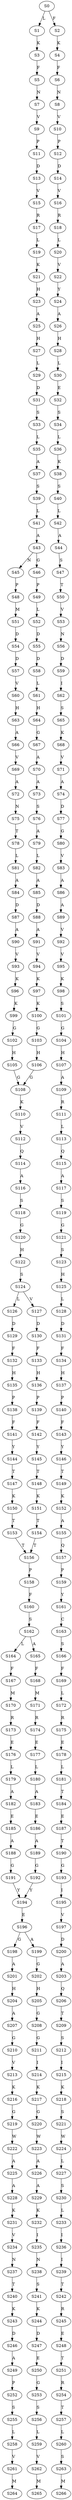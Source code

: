 strict digraph  {
	S0 -> S1 [ label = L ];
	S0 -> S2 [ label = F ];
	S1 -> S3 [ label = K ];
	S2 -> S4 [ label = K ];
	S3 -> S5 [ label = F ];
	S4 -> S6 [ label = F ];
	S5 -> S7 [ label = N ];
	S6 -> S8 [ label = N ];
	S7 -> S9 [ label = V ];
	S8 -> S10 [ label = V ];
	S9 -> S11 [ label = P ];
	S10 -> S12 [ label = P ];
	S11 -> S13 [ label = D ];
	S12 -> S14 [ label = D ];
	S13 -> S15 [ label = V ];
	S14 -> S16 [ label = V ];
	S15 -> S17 [ label = R ];
	S16 -> S18 [ label = R ];
	S17 -> S19 [ label = L ];
	S18 -> S20 [ label = L ];
	S19 -> S21 [ label = K ];
	S20 -> S22 [ label = V ];
	S21 -> S23 [ label = H ];
	S22 -> S24 [ label = Y ];
	S23 -> S25 [ label = A ];
	S24 -> S26 [ label = A ];
	S25 -> S27 [ label = H ];
	S26 -> S28 [ label = H ];
	S27 -> S29 [ label = L ];
	S28 -> S30 [ label = L ];
	S29 -> S31 [ label = D ];
	S30 -> S32 [ label = E ];
	S31 -> S33 [ label = S ];
	S32 -> S34 [ label = S ];
	S33 -> S35 [ label = L ];
	S34 -> S36 [ label = L ];
	S35 -> S37 [ label = A ];
	S36 -> S38 [ label = K ];
	S37 -> S39 [ label = S ];
	S38 -> S40 [ label = S ];
	S39 -> S41 [ label = L ];
	S40 -> S42 [ label = L ];
	S41 -> S43 [ label = A ];
	S42 -> S44 [ label = A ];
	S43 -> S45 [ label = N ];
	S43 -> S46 [ label = G ];
	S44 -> S47 [ label = S ];
	S45 -> S48 [ label = P ];
	S46 -> S49 [ label = P ];
	S47 -> S50 [ label = T ];
	S48 -> S51 [ label = M ];
	S49 -> S52 [ label = L ];
	S50 -> S53 [ label = V ];
	S51 -> S54 [ label = D ];
	S52 -> S55 [ label = D ];
	S53 -> S56 [ label = N ];
	S54 -> S57 [ label = D ];
	S55 -> S58 [ label = D ];
	S56 -> S59 [ label = D ];
	S57 -> S60 [ label = V ];
	S58 -> S61 [ label = L ];
	S59 -> S62 [ label = I ];
	S60 -> S63 [ label = H ];
	S61 -> S64 [ label = H ];
	S62 -> S65 [ label = S ];
	S63 -> S66 [ label = A ];
	S64 -> S67 [ label = G ];
	S65 -> S68 [ label = K ];
	S66 -> S69 [ label = V ];
	S67 -> S70 [ label = A ];
	S68 -> S71 [ label = V ];
	S69 -> S72 [ label = A ];
	S70 -> S73 [ label = A ];
	S71 -> S74 [ label = A ];
	S72 -> S75 [ label = N ];
	S73 -> S76 [ label = S ];
	S74 -> S77 [ label = D ];
	S75 -> S78 [ label = T ];
	S76 -> S79 [ label = A ];
	S77 -> S80 [ label = G ];
	S78 -> S81 [ label = L ];
	S79 -> S82 [ label = L ];
	S80 -> S83 [ label = V ];
	S81 -> S84 [ label = A ];
	S82 -> S85 [ label = A ];
	S83 -> S86 [ label = A ];
	S84 -> S87 [ label = D ];
	S85 -> S88 [ label = D ];
	S86 -> S89 [ label = A ];
	S87 -> S90 [ label = A ];
	S88 -> S91 [ label = A ];
	S89 -> S92 [ label = V ];
	S90 -> S93 [ label = V ];
	S91 -> S94 [ label = V ];
	S92 -> S95 [ label = V ];
	S93 -> S96 [ label = K ];
	S94 -> S97 [ label = K ];
	S95 -> S98 [ label = K ];
	S96 -> S99 [ label = K ];
	S97 -> S100 [ label = K ];
	S98 -> S101 [ label = S ];
	S99 -> S102 [ label = G ];
	S100 -> S103 [ label = G ];
	S101 -> S104 [ label = G ];
	S102 -> S105 [ label = H ];
	S103 -> S106 [ label = H ];
	S104 -> S107 [ label = H ];
	S105 -> S108 [ label = G ];
	S106 -> S108 [ label = G ];
	S107 -> S109 [ label = A ];
	S108 -> S110 [ label = K ];
	S109 -> S111 [ label = R ];
	S110 -> S112 [ label = V ];
	S111 -> S113 [ label = L ];
	S112 -> S114 [ label = Q ];
	S113 -> S115 [ label = Q ];
	S114 -> S116 [ label = A ];
	S115 -> S117 [ label = A ];
	S116 -> S118 [ label = S ];
	S117 -> S119 [ label = S ];
	S118 -> S120 [ label = G ];
	S119 -> S121 [ label = G ];
	S120 -> S122 [ label = H ];
	S121 -> S123 [ label = S ];
	S122 -> S124 [ label = S ];
	S123 -> S125 [ label = H ];
	S124 -> S126 [ label = L ];
	S124 -> S127 [ label = V ];
	S125 -> S128 [ label = L ];
	S126 -> S129 [ label = D ];
	S127 -> S130 [ label = D ];
	S128 -> S131 [ label = D ];
	S129 -> S132 [ label = F ];
	S130 -> S133 [ label = F ];
	S131 -> S134 [ label = F ];
	S132 -> S135 [ label = H ];
	S133 -> S136 [ label = H ];
	S134 -> S137 [ label = H ];
	S135 -> S138 [ label = P ];
	S136 -> S139 [ label = P ];
	S137 -> S140 [ label = P ];
	S138 -> S141 [ label = F ];
	S139 -> S142 [ label = F ];
	S140 -> S143 [ label = F ];
	S141 -> S144 [ label = Y ];
	S142 -> S145 [ label = Y ];
	S143 -> S146 [ label = Y ];
	S144 -> S147 [ label = T ];
	S145 -> S148 [ label = T ];
	S146 -> S149 [ label = T ];
	S147 -> S150 [ label = K ];
	S148 -> S151 [ label = K ];
	S149 -> S152 [ label = K ];
	S150 -> S153 [ label = T ];
	S151 -> S154 [ label = T ];
	S152 -> S155 [ label = A ];
	S153 -> S156 [ label = T ];
	S154 -> S156 [ label = T ];
	S155 -> S157 [ label = Q ];
	S156 -> S158 [ label = P ];
	S157 -> S159 [ label = P ];
	S158 -> S160 [ label = F ];
	S159 -> S161 [ label = Y ];
	S160 -> S162 [ label = S ];
	S161 -> S163 [ label = C ];
	S162 -> S164 [ label = L ];
	S162 -> S165 [ label = A ];
	S163 -> S166 [ label = S ];
	S164 -> S167 [ label = F ];
	S165 -> S168 [ label = F ];
	S166 -> S169 [ label = F ];
	S167 -> S170 [ label = M ];
	S168 -> S171 [ label = M ];
	S169 -> S172 [ label = L ];
	S170 -> S173 [ label = R ];
	S171 -> S174 [ label = R ];
	S172 -> S175 [ label = R ];
	S173 -> S176 [ label = E ];
	S174 -> S177 [ label = E ];
	S175 -> S178 [ label = E ];
	S176 -> S179 [ label = L ];
	S177 -> S180 [ label = L ];
	S178 -> S181 [ label = L ];
	S179 -> S182 [ label = A ];
	S180 -> S183 [ label = A ];
	S181 -> S184 [ label = T ];
	S182 -> S185 [ label = E ];
	S183 -> S186 [ label = E ];
	S184 -> S187 [ label = E ];
	S185 -> S188 [ label = A ];
	S186 -> S189 [ label = A ];
	S187 -> S190 [ label = T ];
	S188 -> S191 [ label = G ];
	S189 -> S192 [ label = G ];
	S190 -> S193 [ label = G ];
	S191 -> S194 [ label = Y ];
	S192 -> S194 [ label = Y ];
	S193 -> S195 [ label = I ];
	S194 -> S196 [ label = E ];
	S195 -> S197 [ label = V ];
	S196 -> S198 [ label = G ];
	S196 -> S199 [ label = A ];
	S197 -> S200 [ label = D ];
	S198 -> S201 [ label = A ];
	S199 -> S202 [ label = G ];
	S200 -> S203 [ label = A ];
	S201 -> S204 [ label = H ];
	S202 -> S205 [ label = H ];
	S203 -> S206 [ label = Q ];
	S204 -> S207 [ label = A ];
	S205 -> S208 [ label = G ];
	S206 -> S209 [ label = T ];
	S207 -> S210 [ label = G ];
	S208 -> S211 [ label = G ];
	S209 -> S212 [ label = S ];
	S210 -> S213 [ label = V ];
	S211 -> S214 [ label = I ];
	S212 -> S215 [ label = I ];
	S213 -> S216 [ label = K ];
	S214 -> S217 [ label = K ];
	S215 -> S218 [ label = K ];
	S216 -> S219 [ label = G ];
	S217 -> S220 [ label = G ];
	S218 -> S221 [ label = S ];
	S219 -> S222 [ label = W ];
	S220 -> S223 [ label = W ];
	S221 -> S224 [ label = W ];
	S222 -> S225 [ label = A ];
	S223 -> S226 [ label = A ];
	S224 -> S227 [ label = L ];
	S225 -> S228 [ label = A ];
	S226 -> S229 [ label = A ];
	S227 -> S230 [ label = S ];
	S228 -> S231 [ label = K ];
	S229 -> S232 [ label = K ];
	S230 -> S233 [ label = L ];
	S231 -> S234 [ label = V ];
	S232 -> S235 [ label = I ];
	S233 -> S236 [ label = I ];
	S234 -> S237 [ label = N ];
	S235 -> S238 [ label = N ];
	S236 -> S239 [ label = I ];
	S237 -> S240 [ label = T ];
	S238 -> S241 [ label = S ];
	S239 -> S242 [ label = T ];
	S240 -> S243 [ label = K ];
	S241 -> S244 [ label = K ];
	S242 -> S245 [ label = R ];
	S243 -> S246 [ label = D ];
	S244 -> S247 [ label = D ];
	S245 -> S248 [ label = E ];
	S246 -> S249 [ label = A ];
	S247 -> S250 [ label = E ];
	S248 -> S251 [ label = T ];
	S249 -> S252 [ label = P ];
	S250 -> S253 [ label = G ];
	S251 -> S254 [ label = R ];
	S252 -> S255 [ label = S ];
	S253 -> S256 [ label = S ];
	S254 -> S257 [ label = T ];
	S255 -> S258 [ label = L ];
	S256 -> S259 [ label = L ];
	S257 -> S260 [ label = L ];
	S258 -> S261 [ label = V ];
	S259 -> S262 [ label = V ];
	S260 -> S263 [ label = S ];
	S261 -> S264 [ label = M ];
	S262 -> S265 [ label = M ];
	S263 -> S266 [ label = M ];
}

